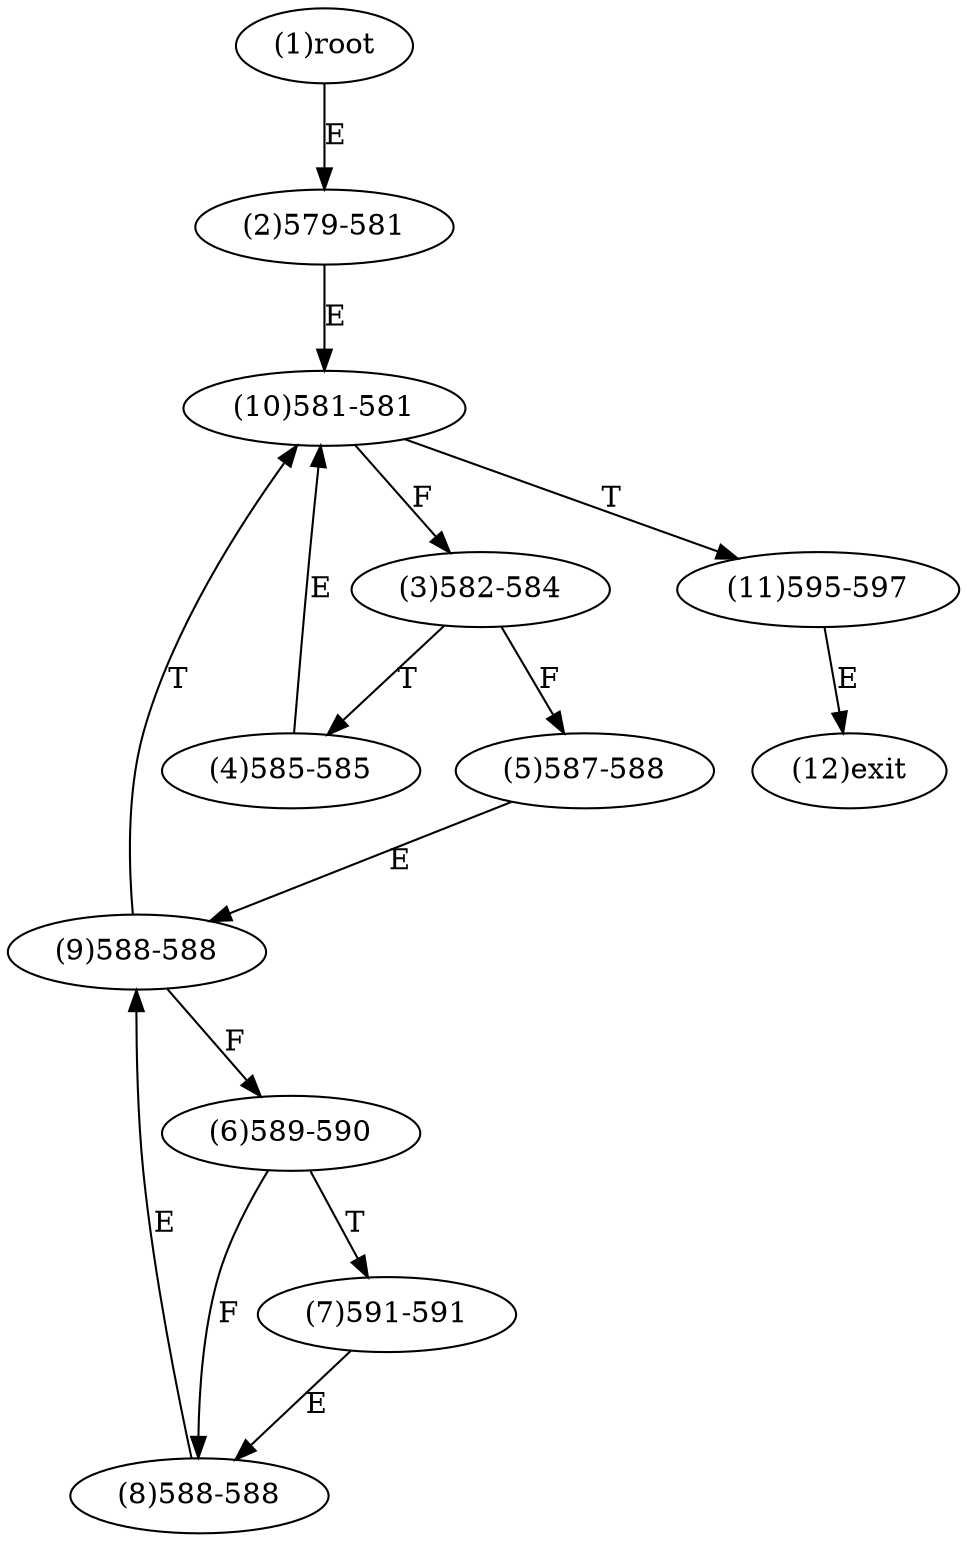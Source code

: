 digraph "" { 
1[ label="(1)root"];
2[ label="(2)579-581"];
3[ label="(3)582-584"];
4[ label="(4)585-585"];
5[ label="(5)587-588"];
6[ label="(6)589-590"];
7[ label="(7)591-591"];
8[ label="(8)588-588"];
9[ label="(9)588-588"];
10[ label="(10)581-581"];
11[ label="(11)595-597"];
12[ label="(12)exit"];
1->2[ label="E"];
2->10[ label="E"];
3->5[ label="F"];
3->4[ label="T"];
4->10[ label="E"];
5->9[ label="E"];
6->8[ label="F"];
6->7[ label="T"];
7->8[ label="E"];
8->9[ label="E"];
9->6[ label="F"];
9->10[ label="T"];
10->3[ label="F"];
10->11[ label="T"];
11->12[ label="E"];
}
